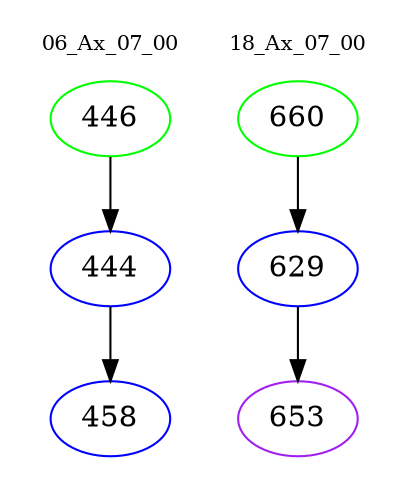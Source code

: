 digraph{
subgraph cluster_0 {
color = white
label = "06_Ax_07_00";
fontsize=10;
T0_446 [label="446", color="green"]
T0_446 -> T0_444 [color="black"]
T0_444 [label="444", color="blue"]
T0_444 -> T0_458 [color="black"]
T0_458 [label="458", color="blue"]
}
subgraph cluster_1 {
color = white
label = "18_Ax_07_00";
fontsize=10;
T1_660 [label="660", color="green"]
T1_660 -> T1_629 [color="black"]
T1_629 [label="629", color="blue"]
T1_629 -> T1_653 [color="black"]
T1_653 [label="653", color="purple"]
}
}
